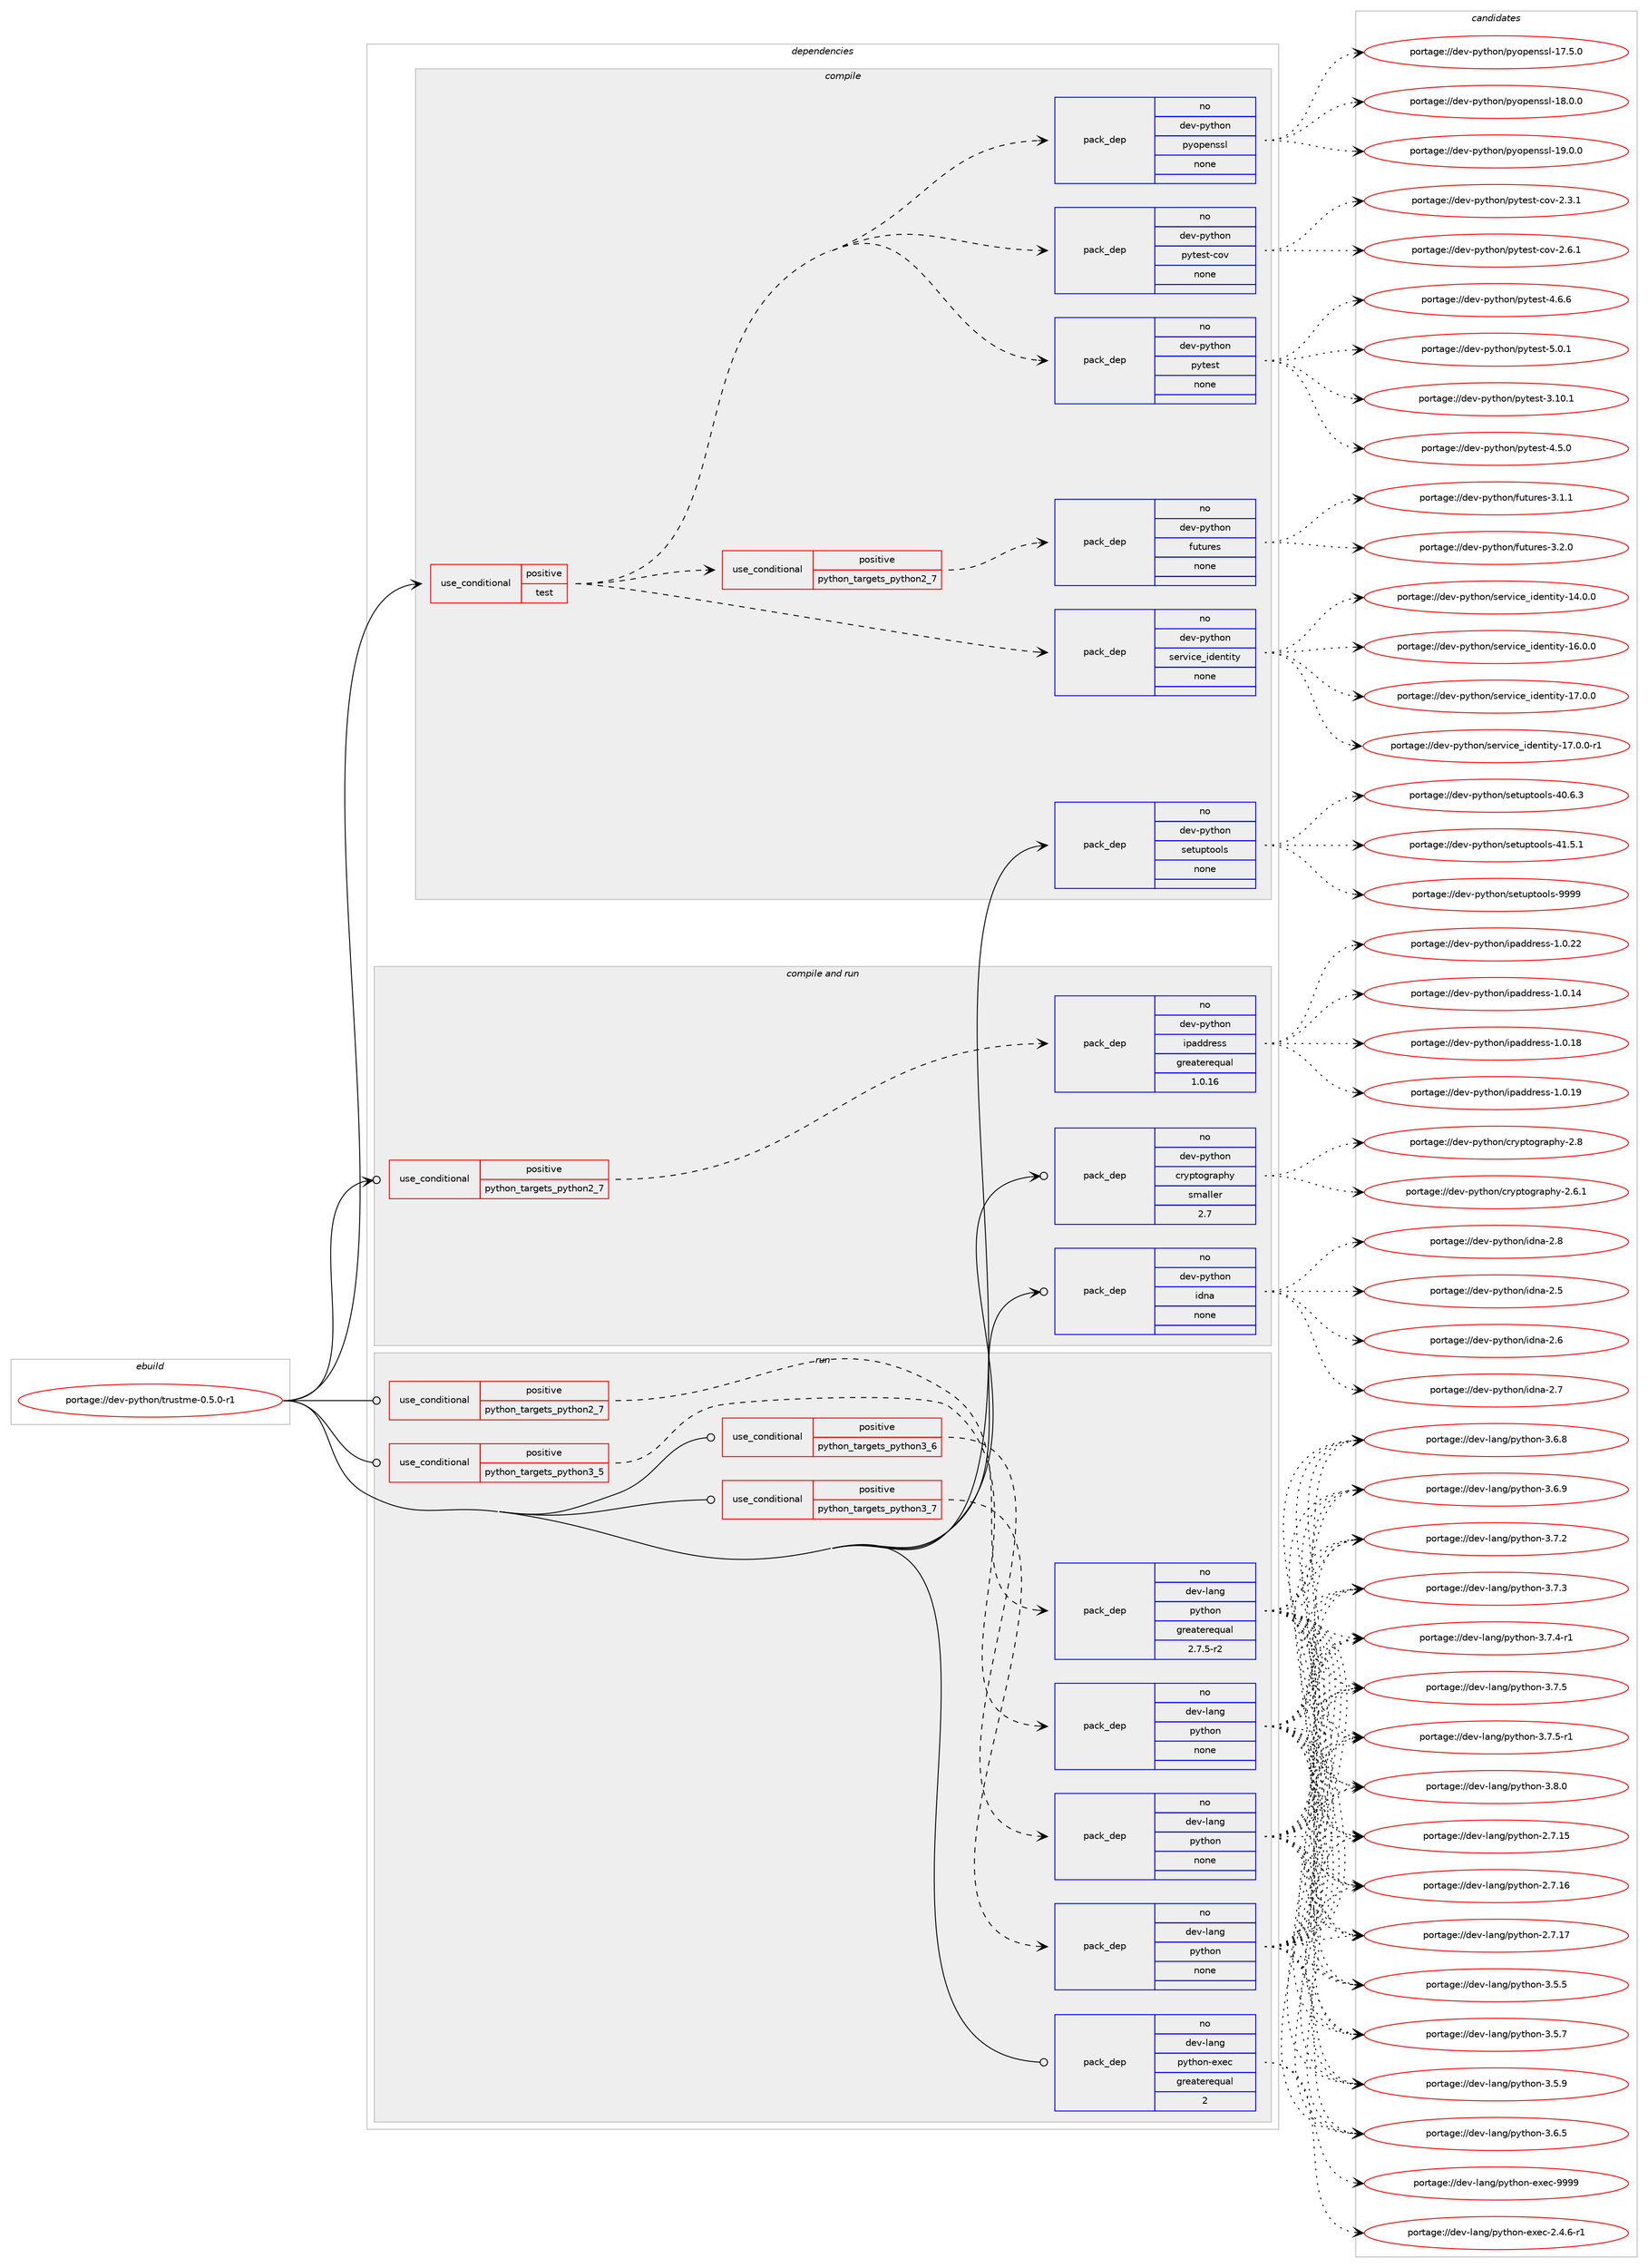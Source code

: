 digraph prolog {

# *************
# Graph options
# *************

newrank=true;
concentrate=true;
compound=true;
graph [rankdir=LR,fontname=Helvetica,fontsize=10,ranksep=1.5];#, ranksep=2.5, nodesep=0.2];
edge  [arrowhead=vee];
node  [fontname=Helvetica,fontsize=10];

# **********
# The ebuild
# **********

subgraph cluster_leftcol {
color=gray;
rank=same;
label=<<i>ebuild</i>>;
id [label="portage://dev-python/trustme-0.5.0-r1", color=red, width=4, href="../dev-python/trustme-0.5.0-r1.svg"];
}

# ****************
# The dependencies
# ****************

subgraph cluster_midcol {
color=gray;
label=<<i>dependencies</i>>;
subgraph cluster_compile {
fillcolor="#eeeeee";
style=filled;
label=<<i>compile</i>>;
subgraph cond39979 {
dependency176408 [label=<<TABLE BORDER="0" CELLBORDER="1" CELLSPACING="0" CELLPADDING="4"><TR><TD ROWSPAN="3" CELLPADDING="10">use_conditional</TD></TR><TR><TD>positive</TD></TR><TR><TD>test</TD></TR></TABLE>>, shape=none, color=red];
subgraph pack133025 {
dependency176409 [label=<<TABLE BORDER="0" CELLBORDER="1" CELLSPACING="0" CELLPADDING="4" WIDTH="220"><TR><TD ROWSPAN="6" CELLPADDING="30">pack_dep</TD></TR><TR><TD WIDTH="110">no</TD></TR><TR><TD>dev-python</TD></TR><TR><TD>pytest</TD></TR><TR><TD>none</TD></TR><TR><TD></TD></TR></TABLE>>, shape=none, color=blue];
}
dependency176408:e -> dependency176409:w [weight=20,style="dashed",arrowhead="vee"];
subgraph pack133026 {
dependency176410 [label=<<TABLE BORDER="0" CELLBORDER="1" CELLSPACING="0" CELLPADDING="4" WIDTH="220"><TR><TD ROWSPAN="6" CELLPADDING="30">pack_dep</TD></TR><TR><TD WIDTH="110">no</TD></TR><TR><TD>dev-python</TD></TR><TR><TD>pytest-cov</TD></TR><TR><TD>none</TD></TR><TR><TD></TD></TR></TABLE>>, shape=none, color=blue];
}
dependency176408:e -> dependency176410:w [weight=20,style="dashed",arrowhead="vee"];
subgraph pack133027 {
dependency176411 [label=<<TABLE BORDER="0" CELLBORDER="1" CELLSPACING="0" CELLPADDING="4" WIDTH="220"><TR><TD ROWSPAN="6" CELLPADDING="30">pack_dep</TD></TR><TR><TD WIDTH="110">no</TD></TR><TR><TD>dev-python</TD></TR><TR><TD>pyopenssl</TD></TR><TR><TD>none</TD></TR><TR><TD></TD></TR></TABLE>>, shape=none, color=blue];
}
dependency176408:e -> dependency176411:w [weight=20,style="dashed",arrowhead="vee"];
subgraph pack133028 {
dependency176412 [label=<<TABLE BORDER="0" CELLBORDER="1" CELLSPACING="0" CELLPADDING="4" WIDTH="220"><TR><TD ROWSPAN="6" CELLPADDING="30">pack_dep</TD></TR><TR><TD WIDTH="110">no</TD></TR><TR><TD>dev-python</TD></TR><TR><TD>service_identity</TD></TR><TR><TD>none</TD></TR><TR><TD></TD></TR></TABLE>>, shape=none, color=blue];
}
dependency176408:e -> dependency176412:w [weight=20,style="dashed",arrowhead="vee"];
subgraph cond39980 {
dependency176413 [label=<<TABLE BORDER="0" CELLBORDER="1" CELLSPACING="0" CELLPADDING="4"><TR><TD ROWSPAN="3" CELLPADDING="10">use_conditional</TD></TR><TR><TD>positive</TD></TR><TR><TD>python_targets_python2_7</TD></TR></TABLE>>, shape=none, color=red];
subgraph pack133029 {
dependency176414 [label=<<TABLE BORDER="0" CELLBORDER="1" CELLSPACING="0" CELLPADDING="4" WIDTH="220"><TR><TD ROWSPAN="6" CELLPADDING="30">pack_dep</TD></TR><TR><TD WIDTH="110">no</TD></TR><TR><TD>dev-python</TD></TR><TR><TD>futures</TD></TR><TR><TD>none</TD></TR><TR><TD></TD></TR></TABLE>>, shape=none, color=blue];
}
dependency176413:e -> dependency176414:w [weight=20,style="dashed",arrowhead="vee"];
}
dependency176408:e -> dependency176413:w [weight=20,style="dashed",arrowhead="vee"];
}
id:e -> dependency176408:w [weight=20,style="solid",arrowhead="vee"];
subgraph pack133030 {
dependency176415 [label=<<TABLE BORDER="0" CELLBORDER="1" CELLSPACING="0" CELLPADDING="4" WIDTH="220"><TR><TD ROWSPAN="6" CELLPADDING="30">pack_dep</TD></TR><TR><TD WIDTH="110">no</TD></TR><TR><TD>dev-python</TD></TR><TR><TD>setuptools</TD></TR><TR><TD>none</TD></TR><TR><TD></TD></TR></TABLE>>, shape=none, color=blue];
}
id:e -> dependency176415:w [weight=20,style="solid",arrowhead="vee"];
}
subgraph cluster_compileandrun {
fillcolor="#eeeeee";
style=filled;
label=<<i>compile and run</i>>;
subgraph cond39981 {
dependency176416 [label=<<TABLE BORDER="0" CELLBORDER="1" CELLSPACING="0" CELLPADDING="4"><TR><TD ROWSPAN="3" CELLPADDING="10">use_conditional</TD></TR><TR><TD>positive</TD></TR><TR><TD>python_targets_python2_7</TD></TR></TABLE>>, shape=none, color=red];
subgraph pack133031 {
dependency176417 [label=<<TABLE BORDER="0" CELLBORDER="1" CELLSPACING="0" CELLPADDING="4" WIDTH="220"><TR><TD ROWSPAN="6" CELLPADDING="30">pack_dep</TD></TR><TR><TD WIDTH="110">no</TD></TR><TR><TD>dev-python</TD></TR><TR><TD>ipaddress</TD></TR><TR><TD>greaterequal</TD></TR><TR><TD>1.0.16</TD></TR></TABLE>>, shape=none, color=blue];
}
dependency176416:e -> dependency176417:w [weight=20,style="dashed",arrowhead="vee"];
}
id:e -> dependency176416:w [weight=20,style="solid",arrowhead="odotvee"];
subgraph pack133032 {
dependency176418 [label=<<TABLE BORDER="0" CELLBORDER="1" CELLSPACING="0" CELLPADDING="4" WIDTH="220"><TR><TD ROWSPAN="6" CELLPADDING="30">pack_dep</TD></TR><TR><TD WIDTH="110">no</TD></TR><TR><TD>dev-python</TD></TR><TR><TD>cryptography</TD></TR><TR><TD>smaller</TD></TR><TR><TD>2.7</TD></TR></TABLE>>, shape=none, color=blue];
}
id:e -> dependency176418:w [weight=20,style="solid",arrowhead="odotvee"];
subgraph pack133033 {
dependency176419 [label=<<TABLE BORDER="0" CELLBORDER="1" CELLSPACING="0" CELLPADDING="4" WIDTH="220"><TR><TD ROWSPAN="6" CELLPADDING="30">pack_dep</TD></TR><TR><TD WIDTH="110">no</TD></TR><TR><TD>dev-python</TD></TR><TR><TD>idna</TD></TR><TR><TD>none</TD></TR><TR><TD></TD></TR></TABLE>>, shape=none, color=blue];
}
id:e -> dependency176419:w [weight=20,style="solid",arrowhead="odotvee"];
}
subgraph cluster_run {
fillcolor="#eeeeee";
style=filled;
label=<<i>run</i>>;
subgraph cond39982 {
dependency176420 [label=<<TABLE BORDER="0" CELLBORDER="1" CELLSPACING="0" CELLPADDING="4"><TR><TD ROWSPAN="3" CELLPADDING="10">use_conditional</TD></TR><TR><TD>positive</TD></TR><TR><TD>python_targets_python2_7</TD></TR></TABLE>>, shape=none, color=red];
subgraph pack133034 {
dependency176421 [label=<<TABLE BORDER="0" CELLBORDER="1" CELLSPACING="0" CELLPADDING="4" WIDTH="220"><TR><TD ROWSPAN="6" CELLPADDING="30">pack_dep</TD></TR><TR><TD WIDTH="110">no</TD></TR><TR><TD>dev-lang</TD></TR><TR><TD>python</TD></TR><TR><TD>greaterequal</TD></TR><TR><TD>2.7.5-r2</TD></TR></TABLE>>, shape=none, color=blue];
}
dependency176420:e -> dependency176421:w [weight=20,style="dashed",arrowhead="vee"];
}
id:e -> dependency176420:w [weight=20,style="solid",arrowhead="odot"];
subgraph cond39983 {
dependency176422 [label=<<TABLE BORDER="0" CELLBORDER="1" CELLSPACING="0" CELLPADDING="4"><TR><TD ROWSPAN="3" CELLPADDING="10">use_conditional</TD></TR><TR><TD>positive</TD></TR><TR><TD>python_targets_python3_5</TD></TR></TABLE>>, shape=none, color=red];
subgraph pack133035 {
dependency176423 [label=<<TABLE BORDER="0" CELLBORDER="1" CELLSPACING="0" CELLPADDING="4" WIDTH="220"><TR><TD ROWSPAN="6" CELLPADDING="30">pack_dep</TD></TR><TR><TD WIDTH="110">no</TD></TR><TR><TD>dev-lang</TD></TR><TR><TD>python</TD></TR><TR><TD>none</TD></TR><TR><TD></TD></TR></TABLE>>, shape=none, color=blue];
}
dependency176422:e -> dependency176423:w [weight=20,style="dashed",arrowhead="vee"];
}
id:e -> dependency176422:w [weight=20,style="solid",arrowhead="odot"];
subgraph cond39984 {
dependency176424 [label=<<TABLE BORDER="0" CELLBORDER="1" CELLSPACING="0" CELLPADDING="4"><TR><TD ROWSPAN="3" CELLPADDING="10">use_conditional</TD></TR><TR><TD>positive</TD></TR><TR><TD>python_targets_python3_6</TD></TR></TABLE>>, shape=none, color=red];
subgraph pack133036 {
dependency176425 [label=<<TABLE BORDER="0" CELLBORDER="1" CELLSPACING="0" CELLPADDING="4" WIDTH="220"><TR><TD ROWSPAN="6" CELLPADDING="30">pack_dep</TD></TR><TR><TD WIDTH="110">no</TD></TR><TR><TD>dev-lang</TD></TR><TR><TD>python</TD></TR><TR><TD>none</TD></TR><TR><TD></TD></TR></TABLE>>, shape=none, color=blue];
}
dependency176424:e -> dependency176425:w [weight=20,style="dashed",arrowhead="vee"];
}
id:e -> dependency176424:w [weight=20,style="solid",arrowhead="odot"];
subgraph cond39985 {
dependency176426 [label=<<TABLE BORDER="0" CELLBORDER="1" CELLSPACING="0" CELLPADDING="4"><TR><TD ROWSPAN="3" CELLPADDING="10">use_conditional</TD></TR><TR><TD>positive</TD></TR><TR><TD>python_targets_python3_7</TD></TR></TABLE>>, shape=none, color=red];
subgraph pack133037 {
dependency176427 [label=<<TABLE BORDER="0" CELLBORDER="1" CELLSPACING="0" CELLPADDING="4" WIDTH="220"><TR><TD ROWSPAN="6" CELLPADDING="30">pack_dep</TD></TR><TR><TD WIDTH="110">no</TD></TR><TR><TD>dev-lang</TD></TR><TR><TD>python</TD></TR><TR><TD>none</TD></TR><TR><TD></TD></TR></TABLE>>, shape=none, color=blue];
}
dependency176426:e -> dependency176427:w [weight=20,style="dashed",arrowhead="vee"];
}
id:e -> dependency176426:w [weight=20,style="solid",arrowhead="odot"];
subgraph pack133038 {
dependency176428 [label=<<TABLE BORDER="0" CELLBORDER="1" CELLSPACING="0" CELLPADDING="4" WIDTH="220"><TR><TD ROWSPAN="6" CELLPADDING="30">pack_dep</TD></TR><TR><TD WIDTH="110">no</TD></TR><TR><TD>dev-lang</TD></TR><TR><TD>python-exec</TD></TR><TR><TD>greaterequal</TD></TR><TR><TD>2</TD></TR></TABLE>>, shape=none, color=blue];
}
id:e -> dependency176428:w [weight=20,style="solid",arrowhead="odot"];
}
}

# **************
# The candidates
# **************

subgraph cluster_choices {
rank=same;
color=gray;
label=<<i>candidates</i>>;

subgraph choice133025 {
color=black;
nodesep=1;
choiceportage100101118451121211161041111104711212111610111511645514649484649 [label="portage://dev-python/pytest-3.10.1", color=red, width=4,href="../dev-python/pytest-3.10.1.svg"];
choiceportage1001011184511212111610411111047112121116101115116455246534648 [label="portage://dev-python/pytest-4.5.0", color=red, width=4,href="../dev-python/pytest-4.5.0.svg"];
choiceportage1001011184511212111610411111047112121116101115116455246544654 [label="portage://dev-python/pytest-4.6.6", color=red, width=4,href="../dev-python/pytest-4.6.6.svg"];
choiceportage1001011184511212111610411111047112121116101115116455346484649 [label="portage://dev-python/pytest-5.0.1", color=red, width=4,href="../dev-python/pytest-5.0.1.svg"];
dependency176409:e -> choiceportage100101118451121211161041111104711212111610111511645514649484649:w [style=dotted,weight="100"];
dependency176409:e -> choiceportage1001011184511212111610411111047112121116101115116455246534648:w [style=dotted,weight="100"];
dependency176409:e -> choiceportage1001011184511212111610411111047112121116101115116455246544654:w [style=dotted,weight="100"];
dependency176409:e -> choiceportage1001011184511212111610411111047112121116101115116455346484649:w [style=dotted,weight="100"];
}
subgraph choice133026 {
color=black;
nodesep=1;
choiceportage10010111845112121116104111110471121211161011151164599111118455046514649 [label="portage://dev-python/pytest-cov-2.3.1", color=red, width=4,href="../dev-python/pytest-cov-2.3.1.svg"];
choiceportage10010111845112121116104111110471121211161011151164599111118455046544649 [label="portage://dev-python/pytest-cov-2.6.1", color=red, width=4,href="../dev-python/pytest-cov-2.6.1.svg"];
dependency176410:e -> choiceportage10010111845112121116104111110471121211161011151164599111118455046514649:w [style=dotted,weight="100"];
dependency176410:e -> choiceportage10010111845112121116104111110471121211161011151164599111118455046544649:w [style=dotted,weight="100"];
}
subgraph choice133027 {
color=black;
nodesep=1;
choiceportage100101118451121211161041111104711212111111210111011511510845495546534648 [label="portage://dev-python/pyopenssl-17.5.0", color=red, width=4,href="../dev-python/pyopenssl-17.5.0.svg"];
choiceportage100101118451121211161041111104711212111111210111011511510845495646484648 [label="portage://dev-python/pyopenssl-18.0.0", color=red, width=4,href="../dev-python/pyopenssl-18.0.0.svg"];
choiceportage100101118451121211161041111104711212111111210111011511510845495746484648 [label="portage://dev-python/pyopenssl-19.0.0", color=red, width=4,href="../dev-python/pyopenssl-19.0.0.svg"];
dependency176411:e -> choiceportage100101118451121211161041111104711212111111210111011511510845495546534648:w [style=dotted,weight="100"];
dependency176411:e -> choiceportage100101118451121211161041111104711212111111210111011511510845495646484648:w [style=dotted,weight="100"];
dependency176411:e -> choiceportage100101118451121211161041111104711212111111210111011511510845495746484648:w [style=dotted,weight="100"];
}
subgraph choice133028 {
color=black;
nodesep=1;
choiceportage1001011184511212111610411111047115101114118105991019510510010111011610511612145495246484648 [label="portage://dev-python/service_identity-14.0.0", color=red, width=4,href="../dev-python/service_identity-14.0.0.svg"];
choiceportage1001011184511212111610411111047115101114118105991019510510010111011610511612145495446484648 [label="portage://dev-python/service_identity-16.0.0", color=red, width=4,href="../dev-python/service_identity-16.0.0.svg"];
choiceportage1001011184511212111610411111047115101114118105991019510510010111011610511612145495546484648 [label="portage://dev-python/service_identity-17.0.0", color=red, width=4,href="../dev-python/service_identity-17.0.0.svg"];
choiceportage10010111845112121116104111110471151011141181059910195105100101110116105116121454955464846484511449 [label="portage://dev-python/service_identity-17.0.0-r1", color=red, width=4,href="../dev-python/service_identity-17.0.0-r1.svg"];
dependency176412:e -> choiceportage1001011184511212111610411111047115101114118105991019510510010111011610511612145495246484648:w [style=dotted,weight="100"];
dependency176412:e -> choiceportage1001011184511212111610411111047115101114118105991019510510010111011610511612145495446484648:w [style=dotted,weight="100"];
dependency176412:e -> choiceportage1001011184511212111610411111047115101114118105991019510510010111011610511612145495546484648:w [style=dotted,weight="100"];
dependency176412:e -> choiceportage10010111845112121116104111110471151011141181059910195105100101110116105116121454955464846484511449:w [style=dotted,weight="100"];
}
subgraph choice133029 {
color=black;
nodesep=1;
choiceportage1001011184511212111610411111047102117116117114101115455146494649 [label="portage://dev-python/futures-3.1.1", color=red, width=4,href="../dev-python/futures-3.1.1.svg"];
choiceportage1001011184511212111610411111047102117116117114101115455146504648 [label="portage://dev-python/futures-3.2.0", color=red, width=4,href="../dev-python/futures-3.2.0.svg"];
dependency176414:e -> choiceportage1001011184511212111610411111047102117116117114101115455146494649:w [style=dotted,weight="100"];
dependency176414:e -> choiceportage1001011184511212111610411111047102117116117114101115455146504648:w [style=dotted,weight="100"];
}
subgraph choice133030 {
color=black;
nodesep=1;
choiceportage100101118451121211161041111104711510111611711211611111110811545524846544651 [label="portage://dev-python/setuptools-40.6.3", color=red, width=4,href="../dev-python/setuptools-40.6.3.svg"];
choiceportage100101118451121211161041111104711510111611711211611111110811545524946534649 [label="portage://dev-python/setuptools-41.5.1", color=red, width=4,href="../dev-python/setuptools-41.5.1.svg"];
choiceportage10010111845112121116104111110471151011161171121161111111081154557575757 [label="portage://dev-python/setuptools-9999", color=red, width=4,href="../dev-python/setuptools-9999.svg"];
dependency176415:e -> choiceportage100101118451121211161041111104711510111611711211611111110811545524846544651:w [style=dotted,weight="100"];
dependency176415:e -> choiceportage100101118451121211161041111104711510111611711211611111110811545524946534649:w [style=dotted,weight="100"];
dependency176415:e -> choiceportage10010111845112121116104111110471151011161171121161111111081154557575757:w [style=dotted,weight="100"];
}
subgraph choice133031 {
color=black;
nodesep=1;
choiceportage10010111845112121116104111110471051129710010011410111511545494648464952 [label="portage://dev-python/ipaddress-1.0.14", color=red, width=4,href="../dev-python/ipaddress-1.0.14.svg"];
choiceportage10010111845112121116104111110471051129710010011410111511545494648464956 [label="portage://dev-python/ipaddress-1.0.18", color=red, width=4,href="../dev-python/ipaddress-1.0.18.svg"];
choiceportage10010111845112121116104111110471051129710010011410111511545494648464957 [label="portage://dev-python/ipaddress-1.0.19", color=red, width=4,href="../dev-python/ipaddress-1.0.19.svg"];
choiceportage10010111845112121116104111110471051129710010011410111511545494648465050 [label="portage://dev-python/ipaddress-1.0.22", color=red, width=4,href="../dev-python/ipaddress-1.0.22.svg"];
dependency176417:e -> choiceportage10010111845112121116104111110471051129710010011410111511545494648464952:w [style=dotted,weight="100"];
dependency176417:e -> choiceportage10010111845112121116104111110471051129710010011410111511545494648464956:w [style=dotted,weight="100"];
dependency176417:e -> choiceportage10010111845112121116104111110471051129710010011410111511545494648464957:w [style=dotted,weight="100"];
dependency176417:e -> choiceportage10010111845112121116104111110471051129710010011410111511545494648465050:w [style=dotted,weight="100"];
}
subgraph choice133032 {
color=black;
nodesep=1;
choiceportage10010111845112121116104111110479911412111211611110311497112104121455046544649 [label="portage://dev-python/cryptography-2.6.1", color=red, width=4,href="../dev-python/cryptography-2.6.1.svg"];
choiceportage1001011184511212111610411111047991141211121161111031149711210412145504656 [label="portage://dev-python/cryptography-2.8", color=red, width=4,href="../dev-python/cryptography-2.8.svg"];
dependency176418:e -> choiceportage10010111845112121116104111110479911412111211611110311497112104121455046544649:w [style=dotted,weight="100"];
dependency176418:e -> choiceportage1001011184511212111610411111047991141211121161111031149711210412145504656:w [style=dotted,weight="100"];
}
subgraph choice133033 {
color=black;
nodesep=1;
choiceportage10010111845112121116104111110471051001109745504653 [label="portage://dev-python/idna-2.5", color=red, width=4,href="../dev-python/idna-2.5.svg"];
choiceportage10010111845112121116104111110471051001109745504654 [label="portage://dev-python/idna-2.6", color=red, width=4,href="../dev-python/idna-2.6.svg"];
choiceportage10010111845112121116104111110471051001109745504655 [label="portage://dev-python/idna-2.7", color=red, width=4,href="../dev-python/idna-2.7.svg"];
choiceportage10010111845112121116104111110471051001109745504656 [label="portage://dev-python/idna-2.8", color=red, width=4,href="../dev-python/idna-2.8.svg"];
dependency176419:e -> choiceportage10010111845112121116104111110471051001109745504653:w [style=dotted,weight="100"];
dependency176419:e -> choiceportage10010111845112121116104111110471051001109745504654:w [style=dotted,weight="100"];
dependency176419:e -> choiceportage10010111845112121116104111110471051001109745504655:w [style=dotted,weight="100"];
dependency176419:e -> choiceportage10010111845112121116104111110471051001109745504656:w [style=dotted,weight="100"];
}
subgraph choice133034 {
color=black;
nodesep=1;
choiceportage10010111845108971101034711212111610411111045504655464953 [label="portage://dev-lang/python-2.7.15", color=red, width=4,href="../dev-lang/python-2.7.15.svg"];
choiceportage10010111845108971101034711212111610411111045504655464954 [label="portage://dev-lang/python-2.7.16", color=red, width=4,href="../dev-lang/python-2.7.16.svg"];
choiceportage10010111845108971101034711212111610411111045504655464955 [label="portage://dev-lang/python-2.7.17", color=red, width=4,href="../dev-lang/python-2.7.17.svg"];
choiceportage100101118451089711010347112121116104111110455146534653 [label="portage://dev-lang/python-3.5.5", color=red, width=4,href="../dev-lang/python-3.5.5.svg"];
choiceportage100101118451089711010347112121116104111110455146534655 [label="portage://dev-lang/python-3.5.7", color=red, width=4,href="../dev-lang/python-3.5.7.svg"];
choiceportage100101118451089711010347112121116104111110455146534657 [label="portage://dev-lang/python-3.5.9", color=red, width=4,href="../dev-lang/python-3.5.9.svg"];
choiceportage100101118451089711010347112121116104111110455146544653 [label="portage://dev-lang/python-3.6.5", color=red, width=4,href="../dev-lang/python-3.6.5.svg"];
choiceportage100101118451089711010347112121116104111110455146544656 [label="portage://dev-lang/python-3.6.8", color=red, width=4,href="../dev-lang/python-3.6.8.svg"];
choiceportage100101118451089711010347112121116104111110455146544657 [label="portage://dev-lang/python-3.6.9", color=red, width=4,href="../dev-lang/python-3.6.9.svg"];
choiceportage100101118451089711010347112121116104111110455146554650 [label="portage://dev-lang/python-3.7.2", color=red, width=4,href="../dev-lang/python-3.7.2.svg"];
choiceportage100101118451089711010347112121116104111110455146554651 [label="portage://dev-lang/python-3.7.3", color=red, width=4,href="../dev-lang/python-3.7.3.svg"];
choiceportage1001011184510897110103471121211161041111104551465546524511449 [label="portage://dev-lang/python-3.7.4-r1", color=red, width=4,href="../dev-lang/python-3.7.4-r1.svg"];
choiceportage100101118451089711010347112121116104111110455146554653 [label="portage://dev-lang/python-3.7.5", color=red, width=4,href="../dev-lang/python-3.7.5.svg"];
choiceportage1001011184510897110103471121211161041111104551465546534511449 [label="portage://dev-lang/python-3.7.5-r1", color=red, width=4,href="../dev-lang/python-3.7.5-r1.svg"];
choiceportage100101118451089711010347112121116104111110455146564648 [label="portage://dev-lang/python-3.8.0", color=red, width=4,href="../dev-lang/python-3.8.0.svg"];
dependency176421:e -> choiceportage10010111845108971101034711212111610411111045504655464953:w [style=dotted,weight="100"];
dependency176421:e -> choiceportage10010111845108971101034711212111610411111045504655464954:w [style=dotted,weight="100"];
dependency176421:e -> choiceportage10010111845108971101034711212111610411111045504655464955:w [style=dotted,weight="100"];
dependency176421:e -> choiceportage100101118451089711010347112121116104111110455146534653:w [style=dotted,weight="100"];
dependency176421:e -> choiceportage100101118451089711010347112121116104111110455146534655:w [style=dotted,weight="100"];
dependency176421:e -> choiceportage100101118451089711010347112121116104111110455146534657:w [style=dotted,weight="100"];
dependency176421:e -> choiceportage100101118451089711010347112121116104111110455146544653:w [style=dotted,weight="100"];
dependency176421:e -> choiceportage100101118451089711010347112121116104111110455146544656:w [style=dotted,weight="100"];
dependency176421:e -> choiceportage100101118451089711010347112121116104111110455146544657:w [style=dotted,weight="100"];
dependency176421:e -> choiceportage100101118451089711010347112121116104111110455146554650:w [style=dotted,weight="100"];
dependency176421:e -> choiceportage100101118451089711010347112121116104111110455146554651:w [style=dotted,weight="100"];
dependency176421:e -> choiceportage1001011184510897110103471121211161041111104551465546524511449:w [style=dotted,weight="100"];
dependency176421:e -> choiceportage100101118451089711010347112121116104111110455146554653:w [style=dotted,weight="100"];
dependency176421:e -> choiceportage1001011184510897110103471121211161041111104551465546534511449:w [style=dotted,weight="100"];
dependency176421:e -> choiceportage100101118451089711010347112121116104111110455146564648:w [style=dotted,weight="100"];
}
subgraph choice133035 {
color=black;
nodesep=1;
choiceportage10010111845108971101034711212111610411111045504655464953 [label="portage://dev-lang/python-2.7.15", color=red, width=4,href="../dev-lang/python-2.7.15.svg"];
choiceportage10010111845108971101034711212111610411111045504655464954 [label="portage://dev-lang/python-2.7.16", color=red, width=4,href="../dev-lang/python-2.7.16.svg"];
choiceportage10010111845108971101034711212111610411111045504655464955 [label="portage://dev-lang/python-2.7.17", color=red, width=4,href="../dev-lang/python-2.7.17.svg"];
choiceportage100101118451089711010347112121116104111110455146534653 [label="portage://dev-lang/python-3.5.5", color=red, width=4,href="../dev-lang/python-3.5.5.svg"];
choiceportage100101118451089711010347112121116104111110455146534655 [label="portage://dev-lang/python-3.5.7", color=red, width=4,href="../dev-lang/python-3.5.7.svg"];
choiceportage100101118451089711010347112121116104111110455146534657 [label="portage://dev-lang/python-3.5.9", color=red, width=4,href="../dev-lang/python-3.5.9.svg"];
choiceportage100101118451089711010347112121116104111110455146544653 [label="portage://dev-lang/python-3.6.5", color=red, width=4,href="../dev-lang/python-3.6.5.svg"];
choiceportage100101118451089711010347112121116104111110455146544656 [label="portage://dev-lang/python-3.6.8", color=red, width=4,href="../dev-lang/python-3.6.8.svg"];
choiceportage100101118451089711010347112121116104111110455146544657 [label="portage://dev-lang/python-3.6.9", color=red, width=4,href="../dev-lang/python-3.6.9.svg"];
choiceportage100101118451089711010347112121116104111110455146554650 [label="portage://dev-lang/python-3.7.2", color=red, width=4,href="../dev-lang/python-3.7.2.svg"];
choiceportage100101118451089711010347112121116104111110455146554651 [label="portage://dev-lang/python-3.7.3", color=red, width=4,href="../dev-lang/python-3.7.3.svg"];
choiceportage1001011184510897110103471121211161041111104551465546524511449 [label="portage://dev-lang/python-3.7.4-r1", color=red, width=4,href="../dev-lang/python-3.7.4-r1.svg"];
choiceportage100101118451089711010347112121116104111110455146554653 [label="portage://dev-lang/python-3.7.5", color=red, width=4,href="../dev-lang/python-3.7.5.svg"];
choiceportage1001011184510897110103471121211161041111104551465546534511449 [label="portage://dev-lang/python-3.7.5-r1", color=red, width=4,href="../dev-lang/python-3.7.5-r1.svg"];
choiceportage100101118451089711010347112121116104111110455146564648 [label="portage://dev-lang/python-3.8.0", color=red, width=4,href="../dev-lang/python-3.8.0.svg"];
dependency176423:e -> choiceportage10010111845108971101034711212111610411111045504655464953:w [style=dotted,weight="100"];
dependency176423:e -> choiceportage10010111845108971101034711212111610411111045504655464954:w [style=dotted,weight="100"];
dependency176423:e -> choiceportage10010111845108971101034711212111610411111045504655464955:w [style=dotted,weight="100"];
dependency176423:e -> choiceportage100101118451089711010347112121116104111110455146534653:w [style=dotted,weight="100"];
dependency176423:e -> choiceportage100101118451089711010347112121116104111110455146534655:w [style=dotted,weight="100"];
dependency176423:e -> choiceportage100101118451089711010347112121116104111110455146534657:w [style=dotted,weight="100"];
dependency176423:e -> choiceportage100101118451089711010347112121116104111110455146544653:w [style=dotted,weight="100"];
dependency176423:e -> choiceportage100101118451089711010347112121116104111110455146544656:w [style=dotted,weight="100"];
dependency176423:e -> choiceportage100101118451089711010347112121116104111110455146544657:w [style=dotted,weight="100"];
dependency176423:e -> choiceportage100101118451089711010347112121116104111110455146554650:w [style=dotted,weight="100"];
dependency176423:e -> choiceportage100101118451089711010347112121116104111110455146554651:w [style=dotted,weight="100"];
dependency176423:e -> choiceportage1001011184510897110103471121211161041111104551465546524511449:w [style=dotted,weight="100"];
dependency176423:e -> choiceportage100101118451089711010347112121116104111110455146554653:w [style=dotted,weight="100"];
dependency176423:e -> choiceportage1001011184510897110103471121211161041111104551465546534511449:w [style=dotted,weight="100"];
dependency176423:e -> choiceportage100101118451089711010347112121116104111110455146564648:w [style=dotted,weight="100"];
}
subgraph choice133036 {
color=black;
nodesep=1;
choiceportage10010111845108971101034711212111610411111045504655464953 [label="portage://dev-lang/python-2.7.15", color=red, width=4,href="../dev-lang/python-2.7.15.svg"];
choiceportage10010111845108971101034711212111610411111045504655464954 [label="portage://dev-lang/python-2.7.16", color=red, width=4,href="../dev-lang/python-2.7.16.svg"];
choiceportage10010111845108971101034711212111610411111045504655464955 [label="portage://dev-lang/python-2.7.17", color=red, width=4,href="../dev-lang/python-2.7.17.svg"];
choiceportage100101118451089711010347112121116104111110455146534653 [label="portage://dev-lang/python-3.5.5", color=red, width=4,href="../dev-lang/python-3.5.5.svg"];
choiceportage100101118451089711010347112121116104111110455146534655 [label="portage://dev-lang/python-3.5.7", color=red, width=4,href="../dev-lang/python-3.5.7.svg"];
choiceportage100101118451089711010347112121116104111110455146534657 [label="portage://dev-lang/python-3.5.9", color=red, width=4,href="../dev-lang/python-3.5.9.svg"];
choiceportage100101118451089711010347112121116104111110455146544653 [label="portage://dev-lang/python-3.6.5", color=red, width=4,href="../dev-lang/python-3.6.5.svg"];
choiceportage100101118451089711010347112121116104111110455146544656 [label="portage://dev-lang/python-3.6.8", color=red, width=4,href="../dev-lang/python-3.6.8.svg"];
choiceportage100101118451089711010347112121116104111110455146544657 [label="portage://dev-lang/python-3.6.9", color=red, width=4,href="../dev-lang/python-3.6.9.svg"];
choiceportage100101118451089711010347112121116104111110455146554650 [label="portage://dev-lang/python-3.7.2", color=red, width=4,href="../dev-lang/python-3.7.2.svg"];
choiceportage100101118451089711010347112121116104111110455146554651 [label="portage://dev-lang/python-3.7.3", color=red, width=4,href="../dev-lang/python-3.7.3.svg"];
choiceportage1001011184510897110103471121211161041111104551465546524511449 [label="portage://dev-lang/python-3.7.4-r1", color=red, width=4,href="../dev-lang/python-3.7.4-r1.svg"];
choiceportage100101118451089711010347112121116104111110455146554653 [label="portage://dev-lang/python-3.7.5", color=red, width=4,href="../dev-lang/python-3.7.5.svg"];
choiceportage1001011184510897110103471121211161041111104551465546534511449 [label="portage://dev-lang/python-3.7.5-r1", color=red, width=4,href="../dev-lang/python-3.7.5-r1.svg"];
choiceportage100101118451089711010347112121116104111110455146564648 [label="portage://dev-lang/python-3.8.0", color=red, width=4,href="../dev-lang/python-3.8.0.svg"];
dependency176425:e -> choiceportage10010111845108971101034711212111610411111045504655464953:w [style=dotted,weight="100"];
dependency176425:e -> choiceportage10010111845108971101034711212111610411111045504655464954:w [style=dotted,weight="100"];
dependency176425:e -> choiceportage10010111845108971101034711212111610411111045504655464955:w [style=dotted,weight="100"];
dependency176425:e -> choiceportage100101118451089711010347112121116104111110455146534653:w [style=dotted,weight="100"];
dependency176425:e -> choiceportage100101118451089711010347112121116104111110455146534655:w [style=dotted,weight="100"];
dependency176425:e -> choiceportage100101118451089711010347112121116104111110455146534657:w [style=dotted,weight="100"];
dependency176425:e -> choiceportage100101118451089711010347112121116104111110455146544653:w [style=dotted,weight="100"];
dependency176425:e -> choiceportage100101118451089711010347112121116104111110455146544656:w [style=dotted,weight="100"];
dependency176425:e -> choiceportage100101118451089711010347112121116104111110455146544657:w [style=dotted,weight="100"];
dependency176425:e -> choiceportage100101118451089711010347112121116104111110455146554650:w [style=dotted,weight="100"];
dependency176425:e -> choiceportage100101118451089711010347112121116104111110455146554651:w [style=dotted,weight="100"];
dependency176425:e -> choiceportage1001011184510897110103471121211161041111104551465546524511449:w [style=dotted,weight="100"];
dependency176425:e -> choiceportage100101118451089711010347112121116104111110455146554653:w [style=dotted,weight="100"];
dependency176425:e -> choiceportage1001011184510897110103471121211161041111104551465546534511449:w [style=dotted,weight="100"];
dependency176425:e -> choiceportage100101118451089711010347112121116104111110455146564648:w [style=dotted,weight="100"];
}
subgraph choice133037 {
color=black;
nodesep=1;
choiceportage10010111845108971101034711212111610411111045504655464953 [label="portage://dev-lang/python-2.7.15", color=red, width=4,href="../dev-lang/python-2.7.15.svg"];
choiceportage10010111845108971101034711212111610411111045504655464954 [label="portage://dev-lang/python-2.7.16", color=red, width=4,href="../dev-lang/python-2.7.16.svg"];
choiceportage10010111845108971101034711212111610411111045504655464955 [label="portage://dev-lang/python-2.7.17", color=red, width=4,href="../dev-lang/python-2.7.17.svg"];
choiceportage100101118451089711010347112121116104111110455146534653 [label="portage://dev-lang/python-3.5.5", color=red, width=4,href="../dev-lang/python-3.5.5.svg"];
choiceportage100101118451089711010347112121116104111110455146534655 [label="portage://dev-lang/python-3.5.7", color=red, width=4,href="../dev-lang/python-3.5.7.svg"];
choiceportage100101118451089711010347112121116104111110455146534657 [label="portage://dev-lang/python-3.5.9", color=red, width=4,href="../dev-lang/python-3.5.9.svg"];
choiceportage100101118451089711010347112121116104111110455146544653 [label="portage://dev-lang/python-3.6.5", color=red, width=4,href="../dev-lang/python-3.6.5.svg"];
choiceportage100101118451089711010347112121116104111110455146544656 [label="portage://dev-lang/python-3.6.8", color=red, width=4,href="../dev-lang/python-3.6.8.svg"];
choiceportage100101118451089711010347112121116104111110455146544657 [label="portage://dev-lang/python-3.6.9", color=red, width=4,href="../dev-lang/python-3.6.9.svg"];
choiceportage100101118451089711010347112121116104111110455146554650 [label="portage://dev-lang/python-3.7.2", color=red, width=4,href="../dev-lang/python-3.7.2.svg"];
choiceportage100101118451089711010347112121116104111110455146554651 [label="portage://dev-lang/python-3.7.3", color=red, width=4,href="../dev-lang/python-3.7.3.svg"];
choiceportage1001011184510897110103471121211161041111104551465546524511449 [label="portage://dev-lang/python-3.7.4-r1", color=red, width=4,href="../dev-lang/python-3.7.4-r1.svg"];
choiceportage100101118451089711010347112121116104111110455146554653 [label="portage://dev-lang/python-3.7.5", color=red, width=4,href="../dev-lang/python-3.7.5.svg"];
choiceportage1001011184510897110103471121211161041111104551465546534511449 [label="portage://dev-lang/python-3.7.5-r1", color=red, width=4,href="../dev-lang/python-3.7.5-r1.svg"];
choiceportage100101118451089711010347112121116104111110455146564648 [label="portage://dev-lang/python-3.8.0", color=red, width=4,href="../dev-lang/python-3.8.0.svg"];
dependency176427:e -> choiceportage10010111845108971101034711212111610411111045504655464953:w [style=dotted,weight="100"];
dependency176427:e -> choiceportage10010111845108971101034711212111610411111045504655464954:w [style=dotted,weight="100"];
dependency176427:e -> choiceportage10010111845108971101034711212111610411111045504655464955:w [style=dotted,weight="100"];
dependency176427:e -> choiceportage100101118451089711010347112121116104111110455146534653:w [style=dotted,weight="100"];
dependency176427:e -> choiceportage100101118451089711010347112121116104111110455146534655:w [style=dotted,weight="100"];
dependency176427:e -> choiceportage100101118451089711010347112121116104111110455146534657:w [style=dotted,weight="100"];
dependency176427:e -> choiceportage100101118451089711010347112121116104111110455146544653:w [style=dotted,weight="100"];
dependency176427:e -> choiceportage100101118451089711010347112121116104111110455146544656:w [style=dotted,weight="100"];
dependency176427:e -> choiceportage100101118451089711010347112121116104111110455146544657:w [style=dotted,weight="100"];
dependency176427:e -> choiceportage100101118451089711010347112121116104111110455146554650:w [style=dotted,weight="100"];
dependency176427:e -> choiceportage100101118451089711010347112121116104111110455146554651:w [style=dotted,weight="100"];
dependency176427:e -> choiceportage1001011184510897110103471121211161041111104551465546524511449:w [style=dotted,weight="100"];
dependency176427:e -> choiceportage100101118451089711010347112121116104111110455146554653:w [style=dotted,weight="100"];
dependency176427:e -> choiceportage1001011184510897110103471121211161041111104551465546534511449:w [style=dotted,weight="100"];
dependency176427:e -> choiceportage100101118451089711010347112121116104111110455146564648:w [style=dotted,weight="100"];
}
subgraph choice133038 {
color=black;
nodesep=1;
choiceportage10010111845108971101034711212111610411111045101120101994550465246544511449 [label="portage://dev-lang/python-exec-2.4.6-r1", color=red, width=4,href="../dev-lang/python-exec-2.4.6-r1.svg"];
choiceportage10010111845108971101034711212111610411111045101120101994557575757 [label="portage://dev-lang/python-exec-9999", color=red, width=4,href="../dev-lang/python-exec-9999.svg"];
dependency176428:e -> choiceportage10010111845108971101034711212111610411111045101120101994550465246544511449:w [style=dotted,weight="100"];
dependency176428:e -> choiceportage10010111845108971101034711212111610411111045101120101994557575757:w [style=dotted,weight="100"];
}
}

}
